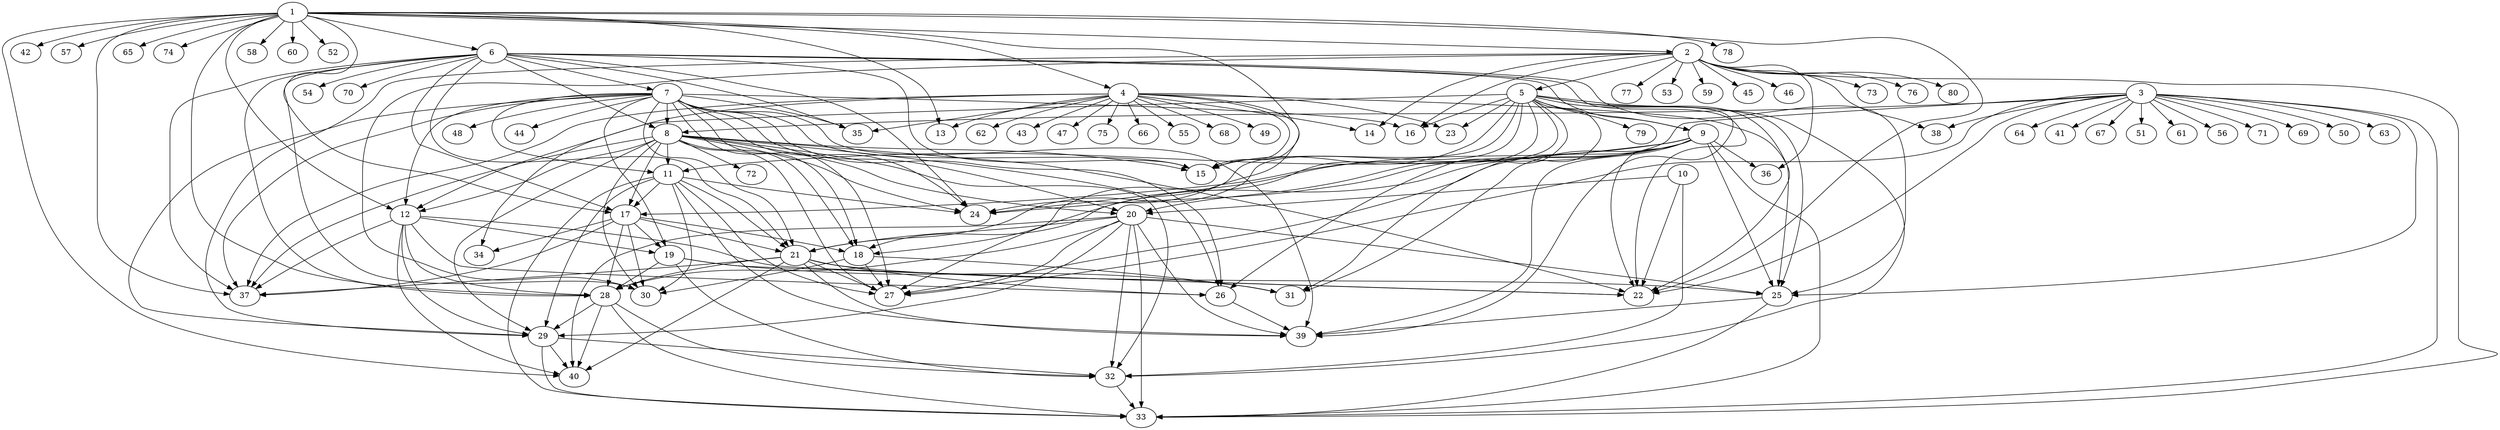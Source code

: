 // output graph
digraph {
	1 -> 37
	1 -> 42
	1 -> 57
	1 -> 6
	1 -> 65
	1 -> 74
	1 -> 12
	1 -> 28
	1 -> 58
	1 -> 60
	1 -> 52
	1 -> 40
	1 -> 4
	1 -> 13
	1 -> 17
	1 -> 2
	1 -> 22
	1 -> 78
	1 -> 15
	2 -> 77
	2 -> 53
	2 -> 29
	2 -> 59
	2 -> 16
	2 -> 45
	2 -> 46
	2 -> 5
	2 -> 38
	2 -> 36
	2 -> 33
	2 -> 30
	2 -> 73
	2 -> 76
	2 -> 80
	2 -> 14
	3 -> 63
	3 -> 64
	3 -> 38
	3 -> 41
	3 -> 8
	3 -> 67
	3 -> 51
	3 -> 61
	3 -> 56
	3 -> 25
	3 -> 33
	3 -> 71
	3 -> 27
	3 -> 69
	3 -> 22
	3 -> 24
	3 -> 50
	4 -> 25
	4 -> 66
	4 -> 55
	4 -> 27
	4 -> 23
	4 -> 68
	4 -> 37
	4 -> 34
	4 -> 35
	4 -> 49
	4 -> 62
	4 -> 13
	4 -> 14
	4 -> 15
	4 -> 43
	4 -> 47
	4 -> 75
	5 -> 9
	5 -> 16
	5 -> 39
	5 -> 12
	5 -> 21
	5 -> 22
	5 -> 31
	5 -> 32
	5 -> 26
	5 -> 79
	5 -> 15
	5 -> 20
	5 -> 24
	5 -> 18
	5 -> 25
	5 -> 23
	6 -> 9
	6 -> 22
	6 -> 54
	6 -> 7
	6 -> 28
	6 -> 8
	6 -> 15
	6 -> 24
	6 -> 70
	6 -> 35
	6 -> 25
	6 -> 37
	6 -> 30
	6 -> 21
	6 -> 17
	7 -> 11
	7 -> 27
	7 -> 12
	7 -> 20
	7 -> 18
	7 -> 8
	7 -> 21
	7 -> 48
	7 -> 24
	7 -> 35
	7 -> 15
	7 -> 39
	7 -> 26
	7 -> 19
	7 -> 16
	7 -> 29
	7 -> 37
	7 -> 44
	8 -> 11
	8 -> 22
	8 -> 32
	8 -> 24
	8 -> 27
	8 -> 20
	8 -> 26
	8 -> 72
	8 -> 30
	8 -> 29
	8 -> 12
	8 -> 18
	8 -> 15
	8 -> 17
	8 -> 37
	9 -> 31
	9 -> 36
	9 -> 27
	9 -> 18
	9 -> 11
	9 -> 39
	9 -> 25
	9 -> 24
	9 -> 22
	9 -> 17
	9 -> 33
	10 -> 32
	10 -> 22
	10 -> 20
	11 -> 39
	11 -> 17
	11 -> 27
	11 -> 33
	11 -> 30
	11 -> 29
	11 -> 24
	11 -> 21
	12 -> 22
	12 -> 28
	12 -> 29
	12 -> 37
	12 -> 26
	12 -> 40
	12 -> 19
	17 -> 18
	17 -> 34
	17 -> 21
	17 -> 37
	17 -> 30
	17 -> 28
	17 -> 19
	18 -> 27
	18 -> 30
	18 -> 31
	19 -> 31
	19 -> 28
	19 -> 32
	19 -> 22
	20 -> 29
	20 -> 25
	20 -> 40
	20 -> 33
	20 -> 39
	20 -> 21
	20 -> 28
	20 -> 27
	20 -> 32
	21 -> 28
	21 -> 26
	21 -> 40
	21 -> 37
	21 -> 39
	21 -> 27
	21 -> 25
	25 -> 39
	25 -> 33
	26 -> 39
	28 -> 33
	28 -> 40
	28 -> 32
	28 -> 29
	29 -> 40
	29 -> 33
	29 -> 32
	32 -> 33
}
